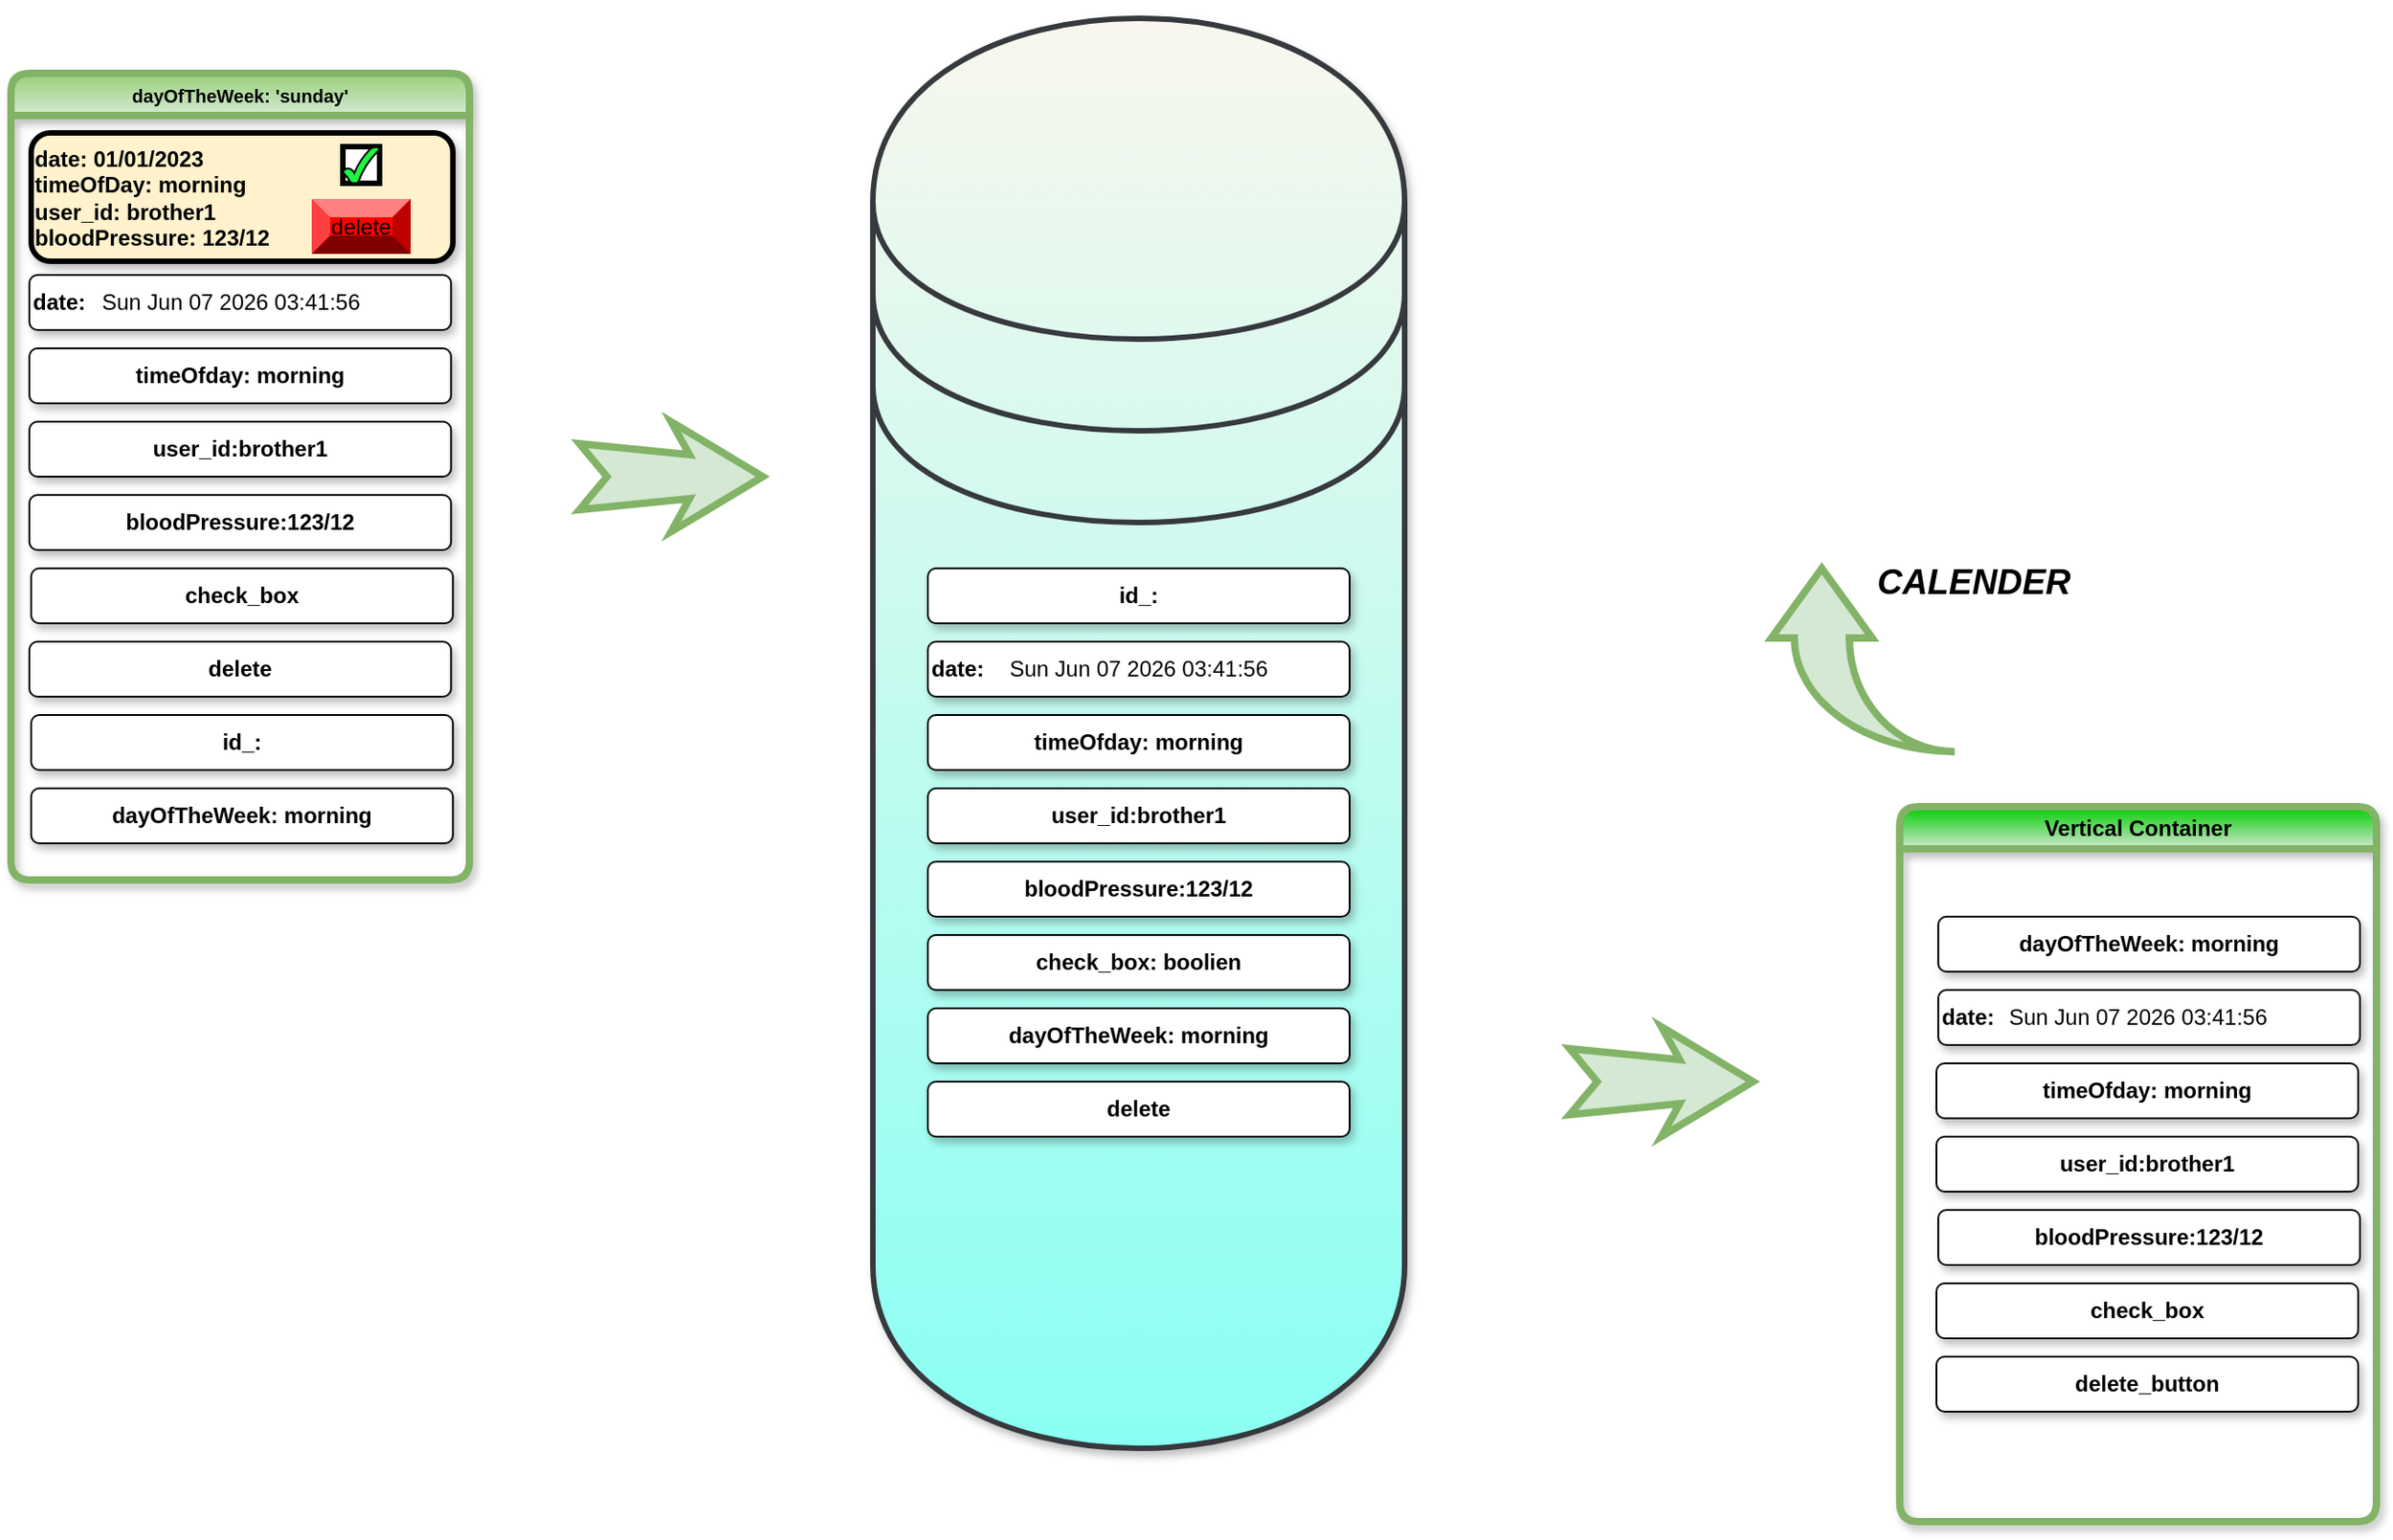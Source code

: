 <mxfile version="21.0.8" type="github">
  <diagram name="Page-1" id="TWToeqbnHmtvmzS3LOs3">
    <mxGraphModel dx="3674" dy="1120" grid="1" gridSize="10" guides="1" tooltips="1" connect="1" arrows="1" fold="1" page="1" pageScale="1" pageWidth="1600" pageHeight="900" math="0" shadow="0">
      <root>
        <mxCell id="0" />
        <mxCell id="1" parent="0" />
        <mxCell id="vwJP4W1zADHUCNo8CIFC-2" value="&lt;font size=&quot;1&quot;&gt;dayOfTheWeek: &#39;sunday&#39;&lt;/font&gt;" style="swimlane;whiteSpace=wrap;html=1;fillColor=#D5E8D4;strokeColor=#82b366;gradientColor=#97d077;fontStyle=1;fontFamily=Helvetica;movable=1;resizable=1;rotatable=1;deletable=1;editable=1;locked=0;connectable=1;swimlaneBody=1;swimlaneFillColor=none;strokeWidth=4;gradientDirection=north;rounded=1;shadow=1;glass=0;" parent="1" vertex="1">
          <mxGeometry x="-1380" y="70" width="250" height="440" as="geometry" />
        </mxCell>
        <mxCell id="vwJP4W1zADHUCNo8CIFC-6" value="" style="whiteSpace=wrap;html=1;aspect=fixed;" parent="vwJP4W1zADHUCNo8CIFC-2" vertex="1">
          <mxGeometry x="200" y="60" width="15" height="15" as="geometry" />
        </mxCell>
        <mxCell id="vwJP4W1zADHUCNo8CIFC-43" value="&lt;b&gt;date:&amp;nbsp;&lt;/b&gt;" style="rounded=1;whiteSpace=wrap;html=1;align=left;shadow=1;" parent="vwJP4W1zADHUCNo8CIFC-2" vertex="1">
          <mxGeometry x="10" y="110" width="230" height="30" as="geometry" />
        </mxCell>
        <mxCell id="vwJP4W1zADHUCNo8CIFC-46" value="bloodPressure:123/12" style="rounded=1;whiteSpace=wrap;html=1;fontStyle=1;shadow=1;" parent="vwJP4W1zADHUCNo8CIFC-2" vertex="1">
          <mxGeometry x="10" y="230" width="230" height="30" as="geometry" />
        </mxCell>
        <mxCell id="vwJP4W1zADHUCNo8CIFC-45" value="&lt;b&gt;user_id:brother1&lt;/b&gt;" style="rounded=1;whiteSpace=wrap;html=1;shadow=1;" parent="vwJP4W1zADHUCNo8CIFC-2" vertex="1">
          <mxGeometry x="10" y="190" width="230" height="30" as="geometry" />
        </mxCell>
        <mxCell id="vwJP4W1zADHUCNo8CIFC-44" value="timeOfday: morning" style="rounded=1;whiteSpace=wrap;html=1;fontStyle=1;shadow=1;" parent="vwJP4W1zADHUCNo8CIFC-2" vertex="1">
          <mxGeometry x="10" y="150" width="230" height="30" as="geometry" />
        </mxCell>
        <mxCell id="vwJP4W1zADHUCNo8CIFC-48" value="&lt;b&gt;check_box&lt;/b&gt;" style="rounded=1;whiteSpace=wrap;html=1;shadow=1;" parent="vwJP4W1zADHUCNo8CIFC-2" vertex="1">
          <mxGeometry x="11" y="270" width="230" height="30" as="geometry" />
        </mxCell>
        <mxCell id="vwJP4W1zADHUCNo8CIFC-47" value="&lt;b&gt;delete&lt;/b&gt;" style="rounded=1;whiteSpace=wrap;html=1;shadow=1;" parent="vwJP4W1zADHUCNo8CIFC-2" vertex="1">
          <mxGeometry x="10" y="310" width="230" height="30" as="geometry" />
        </mxCell>
        <UserObject label="%date{ddd mmm dd yyyy HH:MM:ss}%" placeholders="1" id="vwJP4W1zADHUCNo8CIFC-49">
          <mxCell style="text;html=1;strokeColor=none;fillColor=none;align=center;verticalAlign=middle;whiteSpace=wrap;overflow=hidden;" parent="vwJP4W1zADHUCNo8CIFC-2" vertex="1">
            <mxGeometry x="40" y="115" width="160" height="20" as="geometry" />
          </mxCell>
        </UserObject>
        <mxCell id="vwJP4W1zADHUCNo8CIFC-7" value="&lt;b&gt;date: 01/01/2023&lt;br&gt;timeOfDay: morning&lt;br&gt;user_id: brother1&lt;br&gt;bloodPressure: 123/12&lt;br&gt;&lt;/b&gt;" style="rounded=1;whiteSpace=wrap;html=1;align=left;movable=1;resizable=1;rotatable=1;deletable=1;editable=1;locked=0;connectable=1;container=1;strokeWidth=3;shadow=1;fillColor=#FFF2CC;" parent="vwJP4W1zADHUCNo8CIFC-2" vertex="1">
          <mxGeometry x="11" y="32.5" width="230" height="70" as="geometry" />
        </mxCell>
        <mxCell id="vwJP4W1zADHUCNo8CIFC-36" value="delete" style="labelPosition=center;verticalLabelPosition=middle;align=center;html=1;shape=mxgraph.basic.shaded_button;dx=10;fillColor=#FF0000;strokeColor=none;whiteSpace=wrap;" parent="vwJP4W1zADHUCNo8CIFC-7" vertex="1">
          <mxGeometry x="153" y="36" width="54" height="30" as="geometry" />
        </mxCell>
        <mxCell id="vwJP4W1zADHUCNo8CIFC-16" value="" style="whiteSpace=wrap;html=1;aspect=fixed;strokeWidth=3;" parent="vwJP4W1zADHUCNo8CIFC-7" vertex="1">
          <mxGeometry x="170" y="7.5" width="20" height="20" as="geometry" />
        </mxCell>
        <mxCell id="vwJP4W1zADHUCNo8CIFC-19" value="" style="verticalLabelPosition=bottom;verticalAlign=top;html=1;shape=mxgraph.basic.tick;fillColor=#1ff443;" parent="vwJP4W1zADHUCNo8CIFC-7" vertex="1">
          <mxGeometry x="170" y="7.5" width="20" height="20" as="geometry" />
        </mxCell>
        <mxCell id="vwJP4W1zADHUCNo8CIFC-17" style="edgeStyle=orthogonalEdgeStyle;rounded=0;orthogonalLoop=1;jettySize=auto;html=1;exitX=0.5;exitY=1;exitDx=0;exitDy=0;" parent="vwJP4W1zADHUCNo8CIFC-2" source="vwJP4W1zADHUCNo8CIFC-7" target="vwJP4W1zADHUCNo8CIFC-7" edge="1">
          <mxGeometry relative="1" as="geometry" />
        </mxCell>
        <mxCell id="ULSatKOnPQzvYYHol4TG-25" value="&lt;b&gt;id_:&lt;/b&gt;" style="rounded=1;whiteSpace=wrap;html=1;shadow=1;movable=1;resizable=1;rotatable=1;deletable=1;editable=1;locked=0;connectable=1;" parent="vwJP4W1zADHUCNo8CIFC-2" vertex="1">
          <mxGeometry x="11" y="350" width="230" height="30" as="geometry" />
        </mxCell>
        <mxCell id="ULSatKOnPQzvYYHol4TG-29" value="&lt;b&gt;dayOfTheWeek: morning&lt;/b&gt;" style="rounded=1;whiteSpace=wrap;html=1;shadow=1;movable=1;resizable=1;rotatable=1;deletable=1;editable=1;locked=0;connectable=1;" parent="vwJP4W1zADHUCNo8CIFC-2" vertex="1">
          <mxGeometry x="11" y="390" width="230" height="30" as="geometry" />
        </mxCell>
        <mxCell id="vwJP4W1zADHUCNo8CIFC-51" value="" style="shape=datastore;whiteSpace=wrap;html=1;strokeWidth=3;shadow=1;fillColor=#f9f7ed;strokeColor=#36393d;gradientColor=#8AFFF3;movable=0;resizable=0;rotatable=0;deletable=0;editable=0;locked=1;connectable=0;" parent="1" vertex="1">
          <mxGeometry x="-910" y="40" width="290" height="780" as="geometry" />
        </mxCell>
        <mxCell id="vwJP4W1zADHUCNo8CIFC-52" value="&lt;b&gt;date:&amp;nbsp;&lt;/b&gt;" style="rounded=1;whiteSpace=wrap;html=1;align=left;shadow=1;movable=1;resizable=1;rotatable=1;deletable=1;editable=1;locked=0;connectable=1;" parent="1" vertex="1">
          <mxGeometry x="-880" y="380" width="230" height="30" as="geometry" />
        </mxCell>
        <mxCell id="vwJP4W1zADHUCNo8CIFC-53" value="timeOfday: morning" style="rounded=1;whiteSpace=wrap;html=1;fontStyle=1;shadow=1;movable=1;resizable=1;rotatable=1;deletable=1;editable=1;locked=0;connectable=1;" parent="1" vertex="1">
          <mxGeometry x="-880" y="420" width="230" height="30" as="geometry" />
        </mxCell>
        <mxCell id="vwJP4W1zADHUCNo8CIFC-54" value="&lt;b&gt;user_id:brother1&lt;/b&gt;" style="rounded=1;whiteSpace=wrap;html=1;shadow=1;movable=1;resizable=1;rotatable=1;deletable=1;editable=1;locked=0;connectable=1;" parent="1" vertex="1">
          <mxGeometry x="-880" y="460" width="230" height="30" as="geometry" />
        </mxCell>
        <mxCell id="vwJP4W1zADHUCNo8CIFC-55" value="bloodPressure:123/12" style="rounded=1;whiteSpace=wrap;html=1;fontStyle=1;shadow=1;movable=1;resizable=1;rotatable=1;deletable=1;editable=1;locked=0;connectable=1;" parent="1" vertex="1">
          <mxGeometry x="-880" y="500" width="230" height="30" as="geometry" />
        </mxCell>
        <mxCell id="vwJP4W1zADHUCNo8CIFC-56" value="&lt;b&gt;check_box: boolien&lt;/b&gt;" style="rounded=1;whiteSpace=wrap;html=1;shadow=1;movable=1;resizable=1;rotatable=1;deletable=1;editable=1;locked=0;connectable=1;" parent="1" vertex="1">
          <mxGeometry x="-880" y="540" width="230" height="30" as="geometry" />
        </mxCell>
        <mxCell id="vwJP4W1zADHUCNo8CIFC-57" value="&lt;b&gt;delete&lt;/b&gt;" style="rounded=1;whiteSpace=wrap;html=1;shadow=1;movable=1;resizable=1;rotatable=1;deletable=1;editable=1;locked=0;connectable=1;" parent="1" vertex="1">
          <mxGeometry x="-880" y="620" width="230" height="30" as="geometry" />
        </mxCell>
        <UserObject label="%date{ddd mmm dd yyyy HH:MM:ss}%" placeholders="1" id="vwJP4W1zADHUCNo8CIFC-58">
          <mxCell style="text;html=1;strokeColor=none;fillColor=none;align=center;verticalAlign=middle;whiteSpace=wrap;overflow=hidden;movable=1;resizable=1;rotatable=1;deletable=1;editable=1;locked=0;connectable=1;" parent="1" vertex="1">
            <mxGeometry x="-845" y="385" width="160" height="20" as="geometry" />
          </mxCell>
        </UserObject>
        <mxCell id="vwJP4W1zADHUCNo8CIFC-60" value="&lt;b style=&quot;border-color: var(--border-color);&quot;&gt;dayOfTheWeek: morning&lt;/b&gt;" style="rounded=1;whiteSpace=wrap;html=1;shadow=1;movable=1;resizable=1;rotatable=1;deletable=1;editable=1;locked=0;connectable=1;" parent="1" vertex="1">
          <mxGeometry x="-880" y="580" width="230" height="30" as="geometry" />
        </mxCell>
        <mxCell id="ULSatKOnPQzvYYHol4TG-1" value="Vertical Container" style="swimlane;whiteSpace=wrap;html=1;rounded=1;shadow=1;strokeWidth=4;fillColor=#d5e8d4;strokeColor=#82b366;gradientColor=#00CC00;gradientDirection=north;" parent="1" vertex="1">
          <mxGeometry x="-350" y="470" width="260" height="390" as="geometry" />
        </mxCell>
        <mxCell id="ULSatKOnPQzvYYHol4TG-3" value="&lt;b style=&quot;border-color: var(--border-color);&quot;&gt;dayOfTheWeek: morning&lt;/b&gt;" style="rounded=1;whiteSpace=wrap;html=1;shadow=1;" parent="ULSatKOnPQzvYYHol4TG-1" vertex="1">
          <mxGeometry x="21" y="60" width="230" height="30" as="geometry" />
        </mxCell>
        <mxCell id="ULSatKOnPQzvYYHol4TG-4" value="&lt;b&gt;date:&amp;nbsp;&lt;/b&gt;" style="rounded=1;whiteSpace=wrap;html=1;align=left;shadow=1;" parent="ULSatKOnPQzvYYHol4TG-1" vertex="1">
          <mxGeometry x="21" y="100" width="230" height="30" as="geometry" />
        </mxCell>
        <mxCell id="ULSatKOnPQzvYYHol4TG-5" value="timeOfday: morning" style="rounded=1;whiteSpace=wrap;html=1;fontStyle=1;shadow=1;" parent="ULSatKOnPQzvYYHol4TG-1" vertex="1">
          <mxGeometry x="20" y="140" width="230" height="30" as="geometry" />
        </mxCell>
        <mxCell id="ULSatKOnPQzvYYHol4TG-6" value="&lt;b&gt;user_id:brother1&lt;/b&gt;" style="rounded=1;whiteSpace=wrap;html=1;shadow=1;" parent="ULSatKOnPQzvYYHol4TG-1" vertex="1">
          <mxGeometry x="20" y="180" width="230" height="30" as="geometry" />
        </mxCell>
        <mxCell id="ULSatKOnPQzvYYHol4TG-7" value="bloodPressure:123/12" style="rounded=1;whiteSpace=wrap;html=1;fontStyle=1;shadow=1;" parent="ULSatKOnPQzvYYHol4TG-1" vertex="1">
          <mxGeometry x="21" y="220" width="230" height="30" as="geometry" />
        </mxCell>
        <mxCell id="ULSatKOnPQzvYYHol4TG-8" value="&lt;b&gt;check_box&lt;/b&gt;" style="rounded=1;whiteSpace=wrap;html=1;shadow=1;" parent="ULSatKOnPQzvYYHol4TG-1" vertex="1">
          <mxGeometry x="20" y="260" width="230" height="30" as="geometry" />
        </mxCell>
        <mxCell id="ULSatKOnPQzvYYHol4TG-9" value="&lt;b&gt;delete_button&lt;/b&gt;" style="rounded=1;whiteSpace=wrap;html=1;shadow=1;" parent="ULSatKOnPQzvYYHol4TG-1" vertex="1">
          <mxGeometry x="20" y="300" width="230" height="30" as="geometry" />
        </mxCell>
        <UserObject label="%date{ddd mmm dd yyyy HH:MM:ss}%" placeholders="1" id="ULSatKOnPQzvYYHol4TG-10">
          <mxCell style="text;html=1;strokeColor=none;fillColor=none;align=center;verticalAlign=middle;whiteSpace=wrap;overflow=hidden;" parent="ULSatKOnPQzvYYHol4TG-1" vertex="1">
            <mxGeometry x="50" y="105" width="160" height="20" as="geometry" />
          </mxCell>
        </UserObject>
        <mxCell id="ULSatKOnPQzvYYHol4TG-16" value="&lt;font size=&quot;1&quot;&gt;&lt;b&gt;&lt;i style=&quot;font-size: 19px;&quot;&gt;CALENDER&lt;/i&gt;&lt;/b&gt;&lt;/font&gt;" style="shape=image;html=1;verticalAlign=top;verticalLabelPosition=bottom;labelBackgroundColor=#ffffff;imageAspect=0;aspect=fixed;image=https://cdn1.iconfinder.com/data/icons/android-png/128/Android-Calender.png" parent="1" vertex="1">
          <mxGeometry x="-460" y="30" width="300" height="300" as="geometry" />
        </mxCell>
        <mxCell id="ULSatKOnPQzvYYHol4TG-17" value="&lt;b&gt;id_:&lt;/b&gt;" style="rounded=1;whiteSpace=wrap;html=1;shadow=1;movable=1;resizable=1;rotatable=1;deletable=1;editable=1;locked=0;connectable=1;" parent="1" vertex="1">
          <mxGeometry x="-880" y="340" width="230" height="30" as="geometry" />
        </mxCell>
        <mxCell id="nmeh8pA4bLjamwn6L_4J-1" value="" style="html=1;shadow=0;dashed=0;align=center;verticalAlign=middle;shape=mxgraph.arrows2.stylisedArrow;dy=0.6;dx=40;notch=15;feather=0.4;fillColor=#d5e8d4;strokeColor=#82b366;strokeWidth=4;" vertex="1" parent="1">
          <mxGeometry x="-1070" y="260" width="100" height="60" as="geometry" />
        </mxCell>
        <mxCell id="nmeh8pA4bLjamwn6L_4J-2" value="" style="html=1;shadow=0;dashed=0;align=center;verticalAlign=middle;shape=mxgraph.arrows2.jumpInArrow;dy=15;dx=38;arrowHead=55;direction=north;fillColor=#d5e8d4;strokeColor=#82b366;strokeWidth=4;" vertex="1" parent="1">
          <mxGeometry x="-420" y="340" width="100" height="100" as="geometry" />
        </mxCell>
        <mxCell id="nmeh8pA4bLjamwn6L_4J-3" value="" style="html=1;shadow=0;dashed=0;align=center;verticalAlign=middle;shape=mxgraph.arrows2.stylisedArrow;dy=0.6;dx=40;notch=15;feather=0.4;fillColor=#d5e8d4;strokeColor=#82b366;strokeWidth=4;" vertex="1" parent="1">
          <mxGeometry x="-530" y="590" width="100" height="60" as="geometry" />
        </mxCell>
      </root>
    </mxGraphModel>
  </diagram>
</mxfile>
